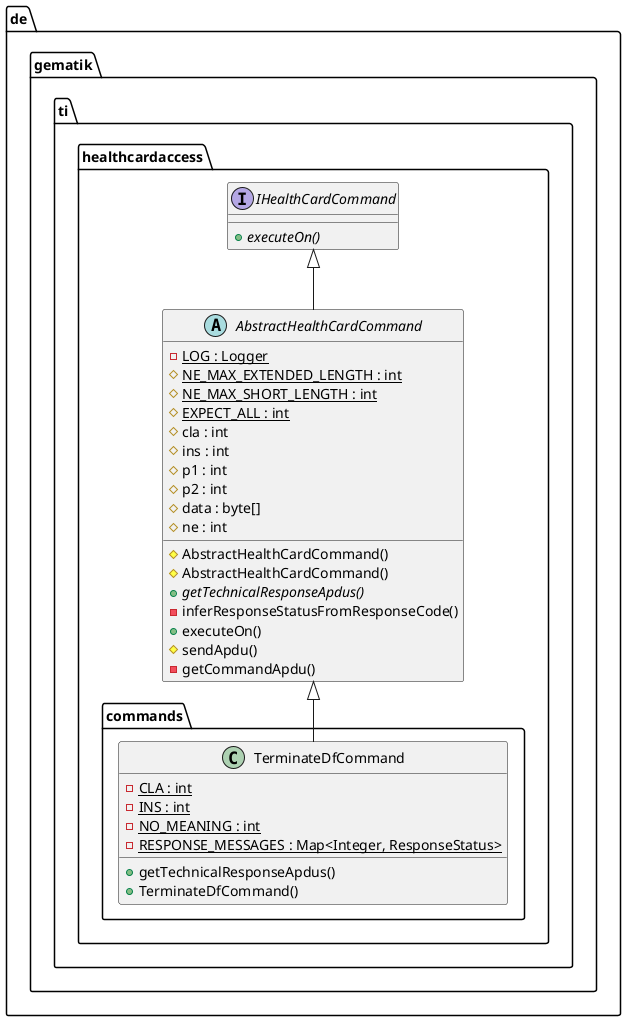@startuml

 package de.gematik.ti.healthcardaccess {
    interface IHealthCardCommand {
        {abstract} + executeOn()
    }
  }

 package de.gematik.ti.healthcardaccess {
    abstract class AbstractHealthCardCommand {
        {static} - LOG : Logger
        {static} # NE_MAX_EXTENDED_LENGTH : int
        {static} # NE_MAX_SHORT_LENGTH : int
        {static} # EXPECT_ALL : int
        # cla : int
        # ins : int
        # p1 : int
        # p2 : int
        # data : byte[]
        # ne : int
        # AbstractHealthCardCommand()
        # AbstractHealthCardCommand()
        {abstract} + getTechnicalResponseApdus()
        - inferResponseStatusFromResponseCode()
        + executeOn()
        # sendApdu()
        - getCommandApdu()
    }
  }

   package de.gematik.ti.healthcardaccess {
       package de.gematik.ti.healthcardaccess.commands {
         class TerminateDfCommand {
             {static} - CLA : int
             {static} - INS : int
             {static} - NO_MEANING : int
             {static} - RESPONSE_MESSAGES : Map<Integer, ResponseStatus>
             + getTechnicalResponseApdus()
             + TerminateDfCommand()
         }
       }
     }

  AbstractHealthCardCommand -up-|> IHealthCardCommand
  TerminateDfCommand -up-|> AbstractHealthCardCommand

@enduml